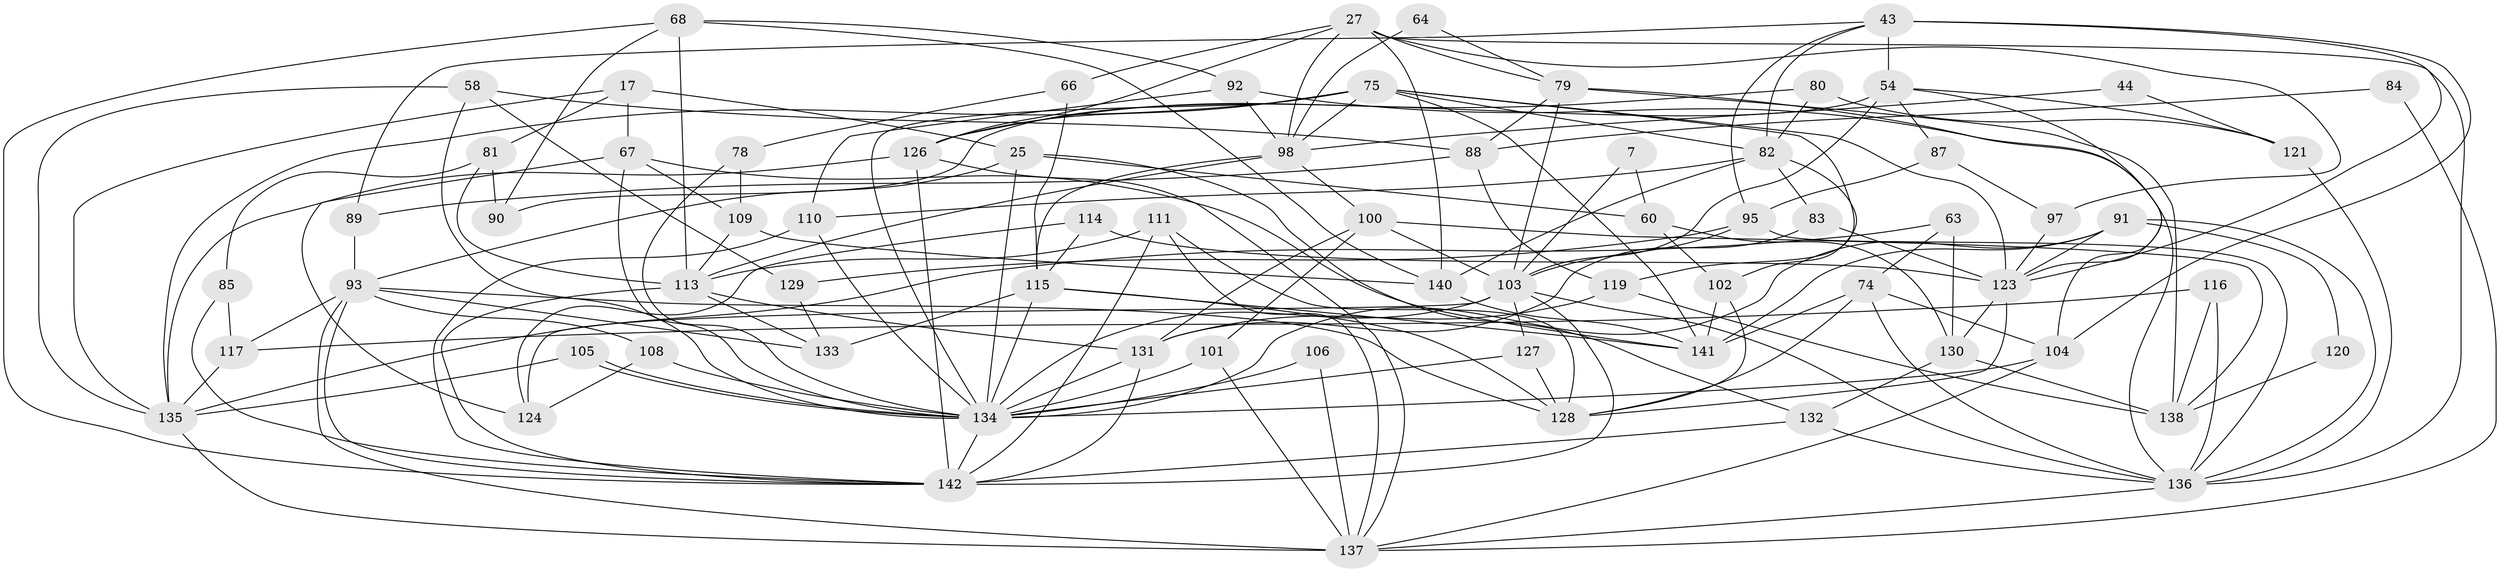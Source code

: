 // original degree distribution, {4: 0.2605633802816901, 3: 0.34507042253521125, 2: 0.07746478873239436, 6: 0.07042253521126761, 5: 0.19718309859154928, 7: 0.035211267605633804, 8: 0.014084507042253521}
// Generated by graph-tools (version 1.1) at 2025/51/03/09/25 04:51:27]
// undirected, 71 vertices, 178 edges
graph export_dot {
graph [start="1"]
  node [color=gray90,style=filled];
  7;
  17;
  25 [super="+13"];
  27 [super="+19"];
  43;
  44;
  54 [super="+30"];
  58;
  60;
  63;
  64;
  66;
  67;
  68 [super="+49"];
  74;
  75 [super="+73"];
  78;
  79 [super="+40"];
  80;
  81;
  82 [super="+50"];
  83;
  84;
  85;
  87;
  88;
  89;
  90;
  91 [super="+86"];
  92;
  93 [super="+36+45+47"];
  95 [super="+41"];
  97 [super="+51"];
  98 [super="+32+46"];
  100;
  101;
  102;
  103 [super="+34+62"];
  104 [super="+37+99"];
  105 [super="+20"];
  106;
  108;
  109 [super="+76"];
  110 [super="+77"];
  111;
  113 [super="+71"];
  114;
  115 [super="+16"];
  116;
  117;
  119;
  120;
  121;
  123 [super="+53+107"];
  124 [super="+39"];
  126 [super="+122+125"];
  127 [super="+31"];
  128 [super="+55"];
  129;
  130 [super="+38"];
  131 [super="+11"];
  132 [super="+1+96"];
  133;
  134 [super="+21+26+118"];
  135 [super="+24+22+70"];
  136 [super="+12+52"];
  137 [super="+57+42"];
  138 [super="+33"];
  140;
  141 [super="+59+56+112"];
  142 [super="+5+69+139"];
  7 -- 60;
  7 -- 103;
  17 -- 81;
  17 -- 25 [weight=2];
  17 -- 67;
  17 -- 135;
  25 -- 60;
  25 -- 134 [weight=2];
  25 -- 132;
  25 -- 93;
  27 -- 66;
  27 -- 140;
  27 -- 97 [weight=2];
  27 -- 136 [weight=2];
  27 -- 126 [weight=2];
  27 -- 98 [weight=2];
  27 -- 79;
  43 -- 54 [weight=2];
  43 -- 89;
  43 -- 104;
  43 -- 95;
  43 -- 82;
  43 -- 123;
  44 -- 121;
  44 -- 98;
  54 -- 90;
  54 -- 121;
  54 -- 87;
  54 -- 103 [weight=2];
  54 -- 123;
  58 -- 88;
  58 -- 129;
  58 -- 135;
  58 -- 134;
  60 -- 102;
  60 -- 130;
  63 -- 74;
  63 -- 135 [weight=3];
  63 -- 130;
  64 -- 98 [weight=2];
  64 -- 79;
  66 -- 115;
  66 -- 78;
  67 -- 109;
  67 -- 124;
  67 -- 134;
  67 -- 141;
  68 -- 90;
  68 -- 113;
  68 -- 92;
  68 -- 140;
  68 -- 142;
  74 -- 128;
  74 -- 136;
  74 -- 104;
  74 -- 141;
  75 -- 98;
  75 -- 141 [weight=2];
  75 -- 134 [weight=2];
  75 -- 135;
  75 -- 82;
  75 -- 119;
  75 -- 126;
  75 -- 123;
  78 -- 109;
  78 -- 134;
  79 -- 88;
  79 -- 138;
  79 -- 103;
  79 -- 104 [weight=2];
  80 -- 121;
  80 -- 126;
  80 -- 82;
  81 -- 85;
  81 -- 113;
  81 -- 90;
  82 -- 140;
  82 -- 83;
  82 -- 102;
  82 -- 110;
  83 -- 123;
  83 -- 131;
  84 -- 88;
  84 -- 137;
  85 -- 117;
  85 -- 142;
  87 -- 95;
  87 -- 97;
  88 -- 89;
  88 -- 119;
  89 -- 93;
  91 -- 134 [weight=2];
  91 -- 136;
  91 -- 120;
  91 -- 141;
  91 -- 123;
  92 -- 98;
  92 -- 110 [weight=2];
  92 -- 136;
  93 -- 133;
  93 -- 142 [weight=2];
  93 -- 117;
  93 -- 108;
  93 -- 137;
  93 -- 128;
  95 -- 129;
  95 -- 136;
  95 -- 103;
  97 -- 123 [weight=2];
  98 -- 100;
  98 -- 113 [weight=2];
  98 -- 115 [weight=2];
  100 -- 101;
  100 -- 131;
  100 -- 138;
  100 -- 103;
  101 -- 137;
  101 -- 134;
  102 -- 128 [weight=2];
  102 -- 141;
  103 -- 127 [weight=2];
  103 -- 136;
  103 -- 142 [weight=3];
  103 -- 124 [weight=2];
  103 -- 134;
  104 -- 137;
  104 -- 134;
  105 -- 134;
  105 -- 134;
  105 -- 135 [weight=2];
  106 -- 134;
  106 -- 137;
  108 -- 124;
  108 -- 134;
  109 -- 113 [weight=2];
  109 -- 140;
  110 -- 134;
  110 -- 142;
  111 -- 137;
  111 -- 113;
  111 -- 128;
  111 -- 142;
  113 -- 133;
  113 -- 131;
  113 -- 142;
  114 -- 115;
  114 -- 124;
  114 -- 123;
  115 -- 128;
  115 -- 133;
  115 -- 134;
  115 -- 141 [weight=2];
  116 -- 136;
  116 -- 117;
  116 -- 138;
  117 -- 135;
  119 -- 131;
  119 -- 138;
  120 -- 138;
  121 -- 136;
  123 -- 128;
  123 -- 130;
  126 -- 135 [weight=2];
  126 -- 137;
  126 -- 142;
  127 -- 128;
  127 -- 134 [weight=2];
  129 -- 133;
  130 -- 132;
  130 -- 138;
  131 -- 142;
  131 -- 134;
  132 -- 136 [weight=2];
  132 -- 142;
  134 -- 142;
  135 -- 137 [weight=2];
  136 -- 137;
  140 -- 141;
}
